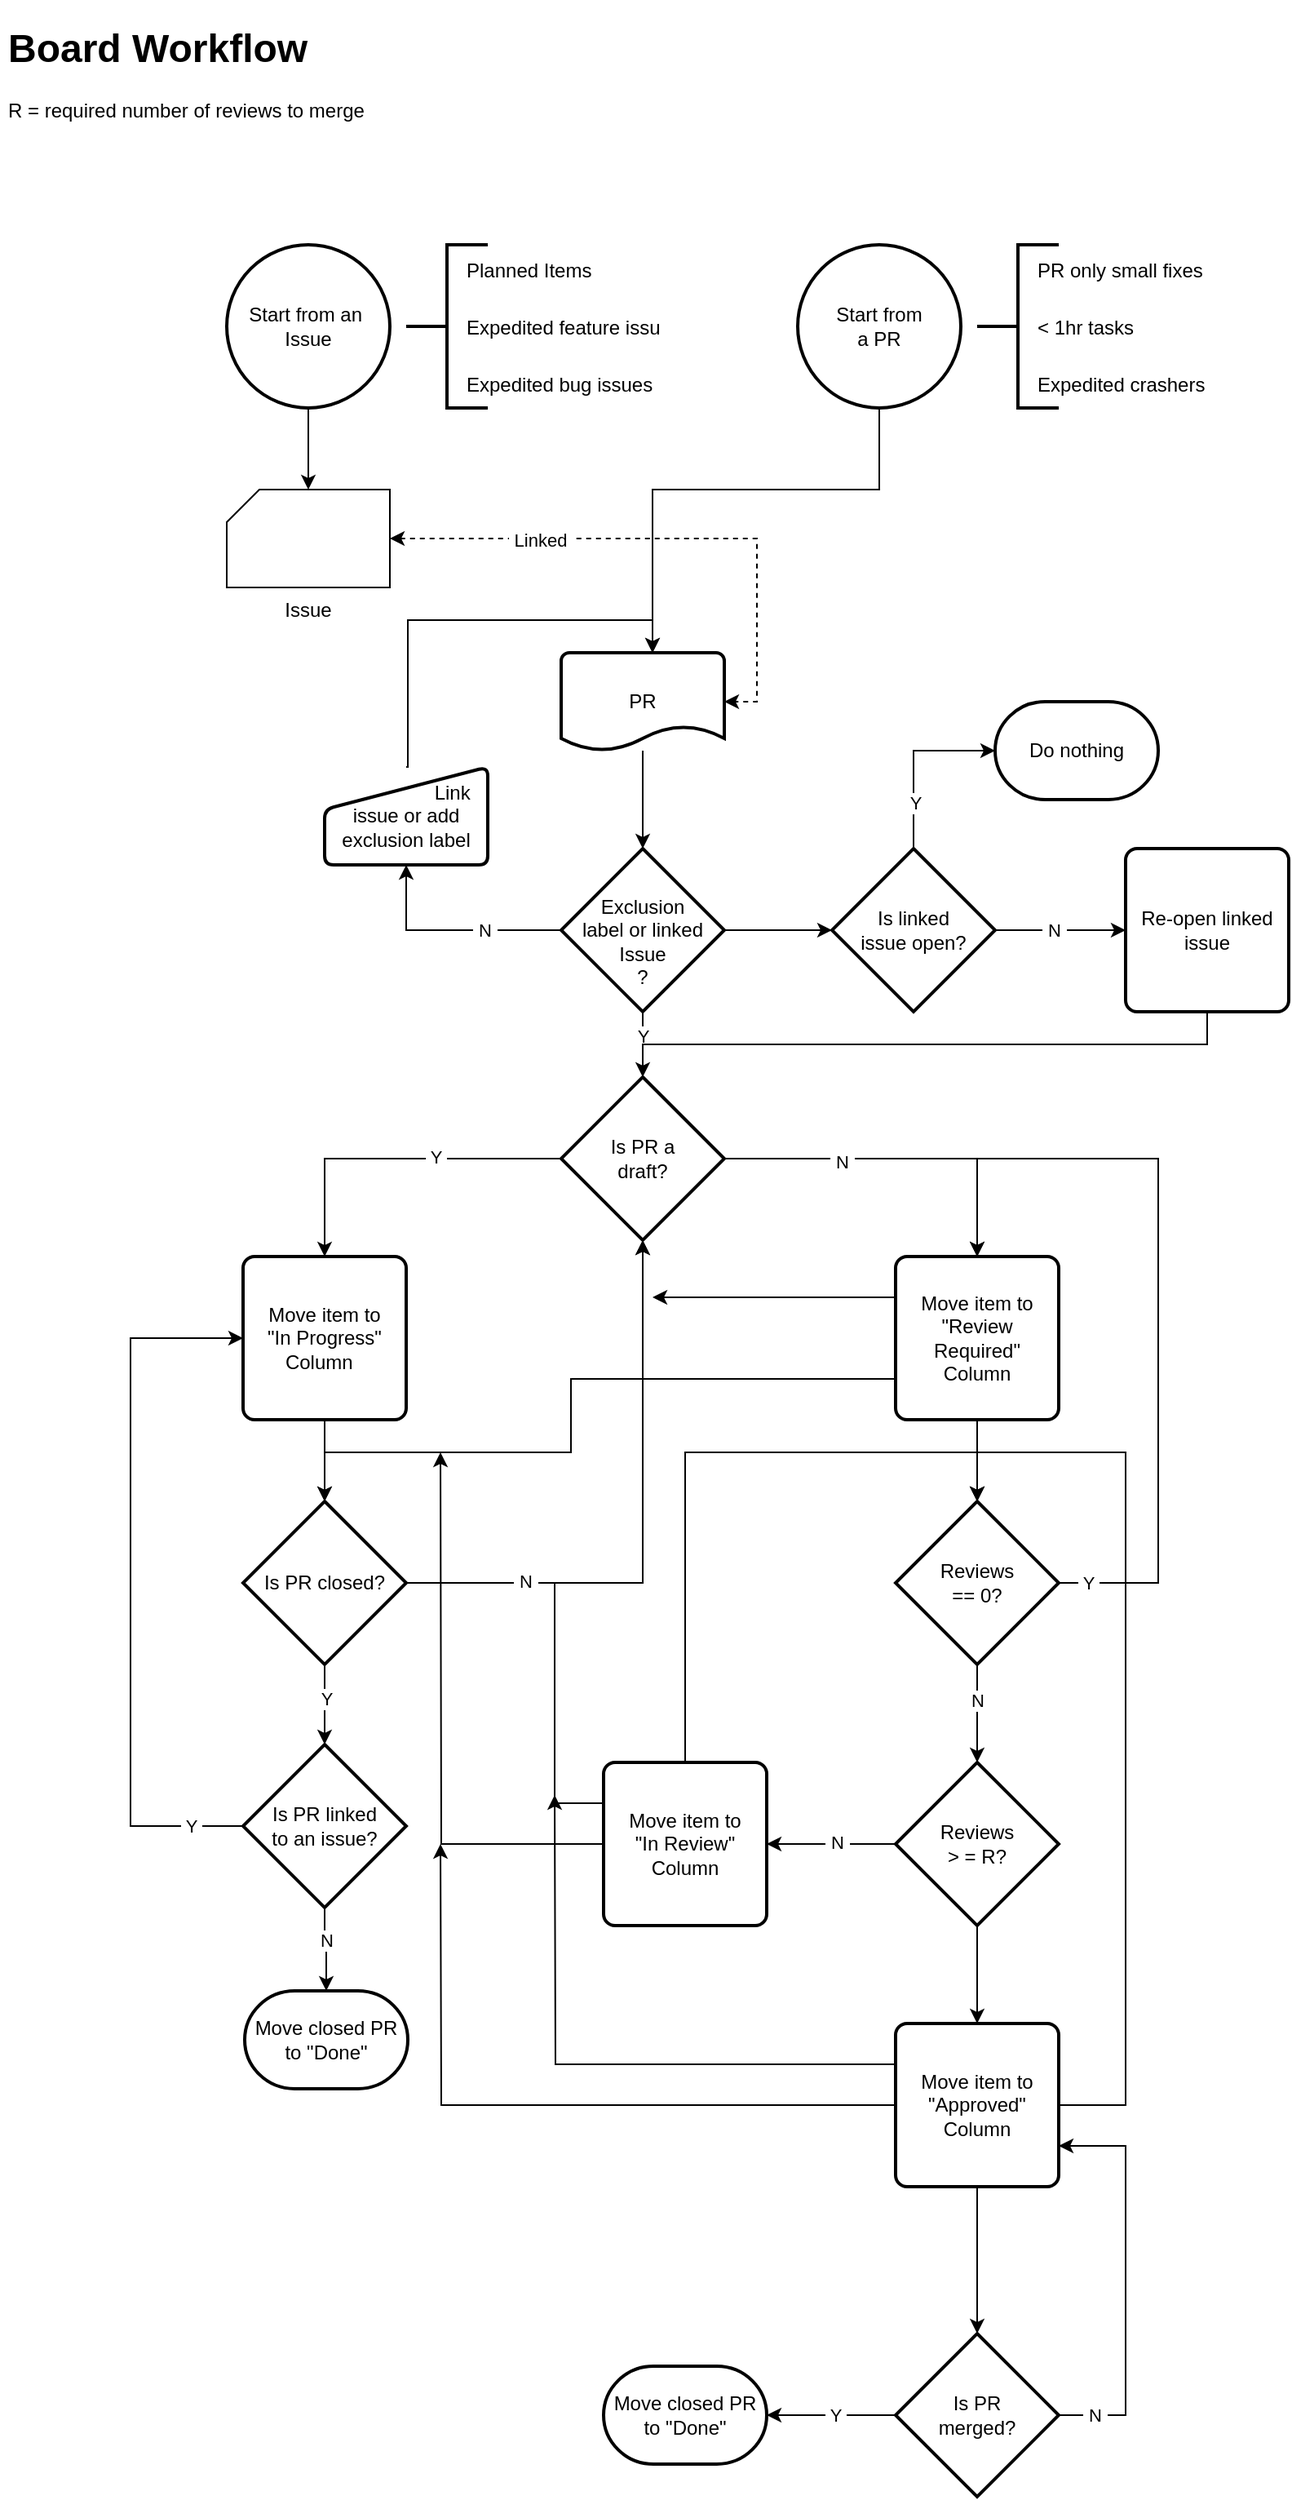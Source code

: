<mxfile version="18.1.1" type="device"><diagram id="ZqQHE2ktCwA6-DW3dVe1" name="Page-1"><mxGraphModel dx="709" dy="412" grid="1" gridSize="10" guides="1" tooltips="1" connect="1" arrows="1" fold="1" page="1" pageScale="1" pageWidth="827" pageHeight="1169" math="0" shadow="0"><root><mxCell id="0"/><mxCell id="1" parent="0"/><mxCell id="MpnIjVebfNLyYd9_pXGE-13" style="edgeStyle=orthogonalEdgeStyle;rounded=0;orthogonalLoop=1;jettySize=auto;html=1;exitX=0.5;exitY=1;exitDx=0;exitDy=0;exitPerimeter=0;entryX=0.5;entryY=0;entryDx=0;entryDy=0;entryPerimeter=0;" edge="1" parent="1" source="MpnIjVebfNLyYd9_pXGE-1" target="MpnIjVebfNLyYd9_pXGE-6"><mxGeometry relative="1" as="geometry"/></mxCell><mxCell id="MpnIjVebfNLyYd9_pXGE-1" value="Start from an&amp;nbsp;&lt;br&gt;Issue" style="strokeWidth=2;html=1;shape=mxgraph.flowchart.start_2;whiteSpace=wrap;" vertex="1" parent="1"><mxGeometry x="159" y="150" width="100" height="100" as="geometry"/></mxCell><mxCell id="MpnIjVebfNLyYd9_pXGE-21" style="edgeStyle=orthogonalEdgeStyle;rounded=0;orthogonalLoop=1;jettySize=auto;html=1;exitX=0.5;exitY=1;exitDx=0;exitDy=0;exitPerimeter=0;startArrow=none;startFill=0;" edge="1" parent="1" source="MpnIjVebfNLyYd9_pXGE-2"><mxGeometry relative="1" as="geometry"><mxPoint x="420" y="400" as="targetPoint"/><Array as="points"><mxPoint x="559" y="300"/><mxPoint x="420" y="300"/></Array></mxGeometry></mxCell><mxCell id="MpnIjVebfNLyYd9_pXGE-2" value="Start from&lt;br&gt;a PR" style="strokeWidth=2;html=1;shape=mxgraph.flowchart.start_2;whiteSpace=wrap;" vertex="1" parent="1"><mxGeometry x="509" y="150" width="100" height="100" as="geometry"/></mxCell><mxCell id="MpnIjVebfNLyYd9_pXGE-3" value="" style="strokeWidth=2;html=1;shape=mxgraph.flowchart.annotation_2;align=left;labelPosition=right;pointerEvents=1;" vertex="1" parent="1"><mxGeometry x="269" y="150" width="50" height="100" as="geometry"/></mxCell><mxCell id="MpnIjVebfNLyYd9_pXGE-4" value="" style="strokeWidth=2;html=1;shape=mxgraph.flowchart.annotation_2;align=left;labelPosition=right;pointerEvents=1;" vertex="1" parent="1"><mxGeometry x="619" y="150" width="50" height="100" as="geometry"/></mxCell><mxCell id="MpnIjVebfNLyYd9_pXGE-5" value="&lt;h1&gt;Board Workflow&lt;/h1&gt;&lt;p&gt;R = required number of reviews to merge&lt;/p&gt;" style="text;html=1;strokeColor=none;fillColor=none;spacing=5;spacingTop=-20;whiteSpace=wrap;overflow=hidden;rounded=0;" vertex="1" parent="1"><mxGeometry x="20" y="10" width="250" height="120" as="geometry"/></mxCell><mxCell id="MpnIjVebfNLyYd9_pXGE-14" style="edgeStyle=orthogonalEdgeStyle;rounded=0;orthogonalLoop=1;jettySize=auto;html=1;exitX=1;exitY=0.5;exitDx=0;exitDy=0;exitPerimeter=0;entryX=1;entryY=0.5;entryDx=0;entryDy=0;entryPerimeter=0;dashed=1;startArrow=classic;startFill=1;" edge="1" parent="1" source="MpnIjVebfNLyYd9_pXGE-6" target="MpnIjVebfNLyYd9_pXGE-7"><mxGeometry relative="1" as="geometry"/></mxCell><mxCell id="MpnIjVebfNLyYd9_pXGE-22" value="&amp;nbsp;Linked&amp;nbsp;" style="edgeLabel;html=1;align=center;verticalAlign=middle;resizable=0;points=[];" vertex="1" connectable="0" parent="MpnIjVebfNLyYd9_pXGE-14"><mxGeometry x="-0.469" y="-1" relative="1" as="geometry"><mxPoint as="offset"/></mxGeometry></mxCell><mxCell id="MpnIjVebfNLyYd9_pXGE-6" value="Issue" style="verticalLabelPosition=bottom;verticalAlign=top;html=1;shape=card;whiteSpace=wrap;size=20;arcSize=12;" vertex="1" parent="1"><mxGeometry x="159" y="300" width="100" height="60" as="geometry"/></mxCell><mxCell id="MpnIjVebfNLyYd9_pXGE-16" style="edgeStyle=orthogonalEdgeStyle;rounded=0;orthogonalLoop=1;jettySize=auto;html=1;startArrow=none;startFill=0;" edge="1" parent="1" source="MpnIjVebfNLyYd9_pXGE-7" target="MpnIjVebfNLyYd9_pXGE-9"><mxGeometry relative="1" as="geometry"/></mxCell><mxCell id="MpnIjVebfNLyYd9_pXGE-7" value="PR" style="strokeWidth=2;html=1;shape=mxgraph.flowchart.document2;whiteSpace=wrap;size=0.25;" vertex="1" parent="1"><mxGeometry x="364" y="400" width="100" height="60" as="geometry"/></mxCell><mxCell id="MpnIjVebfNLyYd9_pXGE-25" style="edgeStyle=orthogonalEdgeStyle;rounded=0;orthogonalLoop=1;jettySize=auto;html=1;exitX=0;exitY=0.5;exitDx=0;exitDy=0;exitPerimeter=0;entryX=0.5;entryY=0;entryDx=0;entryDy=0;startArrow=none;startFill=0;" edge="1" parent="1" source="MpnIjVebfNLyYd9_pXGE-8" target="MpnIjVebfNLyYd9_pXGE-24"><mxGeometry relative="1" as="geometry"/></mxCell><mxCell id="MpnIjVebfNLyYd9_pXGE-28" value="&amp;nbsp;Y&amp;nbsp;" style="edgeLabel;html=1;align=center;verticalAlign=middle;resizable=0;points=[];" vertex="1" connectable="0" parent="MpnIjVebfNLyYd9_pXGE-25"><mxGeometry x="-0.242" y="-1" relative="1" as="geometry"><mxPoint as="offset"/></mxGeometry></mxCell><mxCell id="MpnIjVebfNLyYd9_pXGE-27" style="edgeStyle=orthogonalEdgeStyle;rounded=0;orthogonalLoop=1;jettySize=auto;html=1;exitX=1;exitY=0.5;exitDx=0;exitDy=0;exitPerimeter=0;entryX=0.5;entryY=0;entryDx=0;entryDy=0;startArrow=none;startFill=0;" edge="1" parent="1" source="MpnIjVebfNLyYd9_pXGE-8" target="MpnIjVebfNLyYd9_pXGE-26"><mxGeometry relative="1" as="geometry"/></mxCell><mxCell id="MpnIjVebfNLyYd9_pXGE-29" value="&amp;nbsp;N&amp;nbsp;" style="edgeLabel;html=1;align=center;verticalAlign=middle;resizable=0;points=[];" vertex="1" connectable="0" parent="MpnIjVebfNLyYd9_pXGE-27"><mxGeometry x="-0.328" y="-2" relative="1" as="geometry"><mxPoint as="offset"/></mxGeometry></mxCell><mxCell id="MpnIjVebfNLyYd9_pXGE-8" value="Is PR a&lt;br&gt;draft?" style="strokeWidth=2;html=1;shape=mxgraph.flowchart.decision;whiteSpace=wrap;" vertex="1" parent="1"><mxGeometry x="364" y="660" width="100" height="100" as="geometry"/></mxCell><mxCell id="MpnIjVebfNLyYd9_pXGE-19" style="edgeStyle=orthogonalEdgeStyle;rounded=0;orthogonalLoop=1;jettySize=auto;html=1;exitX=0;exitY=0.5;exitDx=0;exitDy=0;exitPerimeter=0;entryX=0.5;entryY=1;entryDx=0;entryDy=0;startArrow=none;startFill=0;" edge="1" parent="1" source="MpnIjVebfNLyYd9_pXGE-9" target="MpnIjVebfNLyYd9_pXGE-18"><mxGeometry relative="1" as="geometry"/></mxCell><mxCell id="MpnIjVebfNLyYd9_pXGE-61" value="&amp;nbsp;N&amp;nbsp;" style="edgeLabel;html=1;align=center;verticalAlign=middle;resizable=0;points=[];" vertex="1" connectable="0" parent="MpnIjVebfNLyYd9_pXGE-19"><mxGeometry x="-0.299" relative="1" as="geometry"><mxPoint as="offset"/></mxGeometry></mxCell><mxCell id="MpnIjVebfNLyYd9_pXGE-23" style="edgeStyle=orthogonalEdgeStyle;rounded=0;orthogonalLoop=1;jettySize=auto;html=1;exitX=0.5;exitY=1;exitDx=0;exitDy=0;exitPerimeter=0;entryX=0.5;entryY=0;entryDx=0;entryDy=0;entryPerimeter=0;startArrow=none;startFill=0;" edge="1" parent="1" source="MpnIjVebfNLyYd9_pXGE-9" target="MpnIjVebfNLyYd9_pXGE-8"><mxGeometry relative="1" as="geometry"/></mxCell><mxCell id="MpnIjVebfNLyYd9_pXGE-62" value="Y" style="edgeLabel;html=1;align=center;verticalAlign=middle;resizable=0;points=[];" vertex="1" connectable="0" parent="MpnIjVebfNLyYd9_pXGE-23"><mxGeometry x="-0.275" relative="1" as="geometry"><mxPoint as="offset"/></mxGeometry></mxCell><mxCell id="MpnIjVebfNLyYd9_pXGE-66" style="edgeStyle=orthogonalEdgeStyle;rounded=0;orthogonalLoop=1;jettySize=auto;html=1;exitX=1;exitY=0.5;exitDx=0;exitDy=0;exitPerimeter=0;entryX=0;entryY=0.5;entryDx=0;entryDy=0;entryPerimeter=0;startArrow=none;startFill=0;endArrow=classic;endFill=1;" edge="1" parent="1" source="MpnIjVebfNLyYd9_pXGE-9" target="MpnIjVebfNLyYd9_pXGE-65"><mxGeometry relative="1" as="geometry"/></mxCell><mxCell id="MpnIjVebfNLyYd9_pXGE-9" value="&lt;br&gt;Exclusion&lt;br&gt;label or linked Issue&lt;br&gt;?" style="strokeWidth=2;html=1;shape=mxgraph.flowchart.decision;whiteSpace=wrap;" vertex="1" parent="1"><mxGeometry x="364" y="520" width="100" height="100" as="geometry"/></mxCell><mxCell id="MpnIjVebfNLyYd9_pXGE-20" style="edgeStyle=orthogonalEdgeStyle;rounded=0;orthogonalLoop=1;jettySize=auto;html=1;exitX=0.5;exitY=0;exitDx=0;exitDy=0;startArrow=none;startFill=0;" edge="1" parent="1" source="MpnIjVebfNLyYd9_pXGE-18"><mxGeometry relative="1" as="geometry"><mxPoint x="420" y="400" as="targetPoint"/><Array as="points"><mxPoint x="270" y="470"/><mxPoint x="270" y="380"/><mxPoint x="420" y="380"/><mxPoint x="420" y="400"/></Array></mxGeometry></mxCell><mxCell id="MpnIjVebfNLyYd9_pXGE-18" value="&amp;nbsp; &amp;nbsp; &amp;nbsp; &amp;nbsp; &amp;nbsp; &amp;nbsp; &amp;nbsp; &amp;nbsp; &amp;nbsp;Link &lt;br&gt;issue or add&lt;br&gt;exclusion label" style="html=1;strokeWidth=2;shape=manualInput;whiteSpace=wrap;rounded=1;size=26;arcSize=11;" vertex="1" parent="1"><mxGeometry x="219" y="470" width="100" height="60" as="geometry"/></mxCell><mxCell id="MpnIjVebfNLyYd9_pXGE-32" style="edgeStyle=orthogonalEdgeStyle;rounded=0;orthogonalLoop=1;jettySize=auto;html=1;exitX=0.5;exitY=1;exitDx=0;exitDy=0;entryX=0.5;entryY=0;entryDx=0;entryDy=0;entryPerimeter=0;startArrow=none;startFill=0;" edge="1" parent="1" source="MpnIjVebfNLyYd9_pXGE-24" target="MpnIjVebfNLyYd9_pXGE-30"><mxGeometry relative="1" as="geometry"/></mxCell><mxCell id="MpnIjVebfNLyYd9_pXGE-24" value="Move item to &lt;br&gt;&quot;In Progress&quot;&lt;br&gt;Column&amp;nbsp;&amp;nbsp;" style="rounded=1;whiteSpace=wrap;html=1;absoluteArcSize=1;arcSize=14;strokeWidth=2;" vertex="1" parent="1"><mxGeometry x="169" y="770" width="100" height="100" as="geometry"/></mxCell><mxCell id="MpnIjVebfNLyYd9_pXGE-50" style="edgeStyle=orthogonalEdgeStyle;rounded=0;orthogonalLoop=1;jettySize=auto;html=1;exitX=0.5;exitY=1;exitDx=0;exitDy=0;startArrow=none;startFill=0;" edge="1" parent="1" source="MpnIjVebfNLyYd9_pXGE-26"><mxGeometry relative="1" as="geometry"><mxPoint x="619" y="920" as="targetPoint"/></mxGeometry></mxCell><mxCell id="MpnIjVebfNLyYd9_pXGE-55" style="edgeStyle=orthogonalEdgeStyle;rounded=0;orthogonalLoop=1;jettySize=auto;html=1;exitX=0;exitY=0.75;exitDx=0;exitDy=0;entryX=0.5;entryY=0;entryDx=0;entryDy=0;entryPerimeter=0;startArrow=none;startFill=0;" edge="1" parent="1" source="MpnIjVebfNLyYd9_pXGE-26" target="MpnIjVebfNLyYd9_pXGE-30"><mxGeometry relative="1" as="geometry"><Array as="points"><mxPoint x="370" y="845"/><mxPoint x="370" y="890"/><mxPoint x="219" y="890"/></Array></mxGeometry></mxCell><mxCell id="MpnIjVebfNLyYd9_pXGE-80" style="edgeStyle=orthogonalEdgeStyle;rounded=0;orthogonalLoop=1;jettySize=auto;html=1;exitX=0;exitY=0.25;exitDx=0;exitDy=0;startArrow=none;startFill=0;endArrow=classic;endFill=1;" edge="1" parent="1" source="MpnIjVebfNLyYd9_pXGE-26"><mxGeometry relative="1" as="geometry"><mxPoint x="420" y="795" as="targetPoint"/></mxGeometry></mxCell><mxCell id="MpnIjVebfNLyYd9_pXGE-26" value="&lt;span style=&quot;&quot;&gt;Move item to&lt;/span&gt;&lt;br style=&quot;&quot;&gt;&lt;span style=&quot;&quot;&gt;&quot;Review Required&quot;&lt;/span&gt;&lt;br style=&quot;&quot;&gt;&lt;span style=&quot;&quot;&gt;Column&lt;/span&gt;" style="rounded=1;whiteSpace=wrap;html=1;absoluteArcSize=1;arcSize=14;strokeWidth=2;" vertex="1" parent="1"><mxGeometry x="569" y="770" width="100" height="100" as="geometry"/></mxCell><mxCell id="MpnIjVebfNLyYd9_pXGE-31" style="edgeStyle=orthogonalEdgeStyle;rounded=0;orthogonalLoop=1;jettySize=auto;html=1;exitX=1;exitY=0.5;exitDx=0;exitDy=0;exitPerimeter=0;entryX=0.5;entryY=1;entryDx=0;entryDy=0;entryPerimeter=0;startArrow=none;startFill=0;" edge="1" parent="1" source="MpnIjVebfNLyYd9_pXGE-30" target="MpnIjVebfNLyYd9_pXGE-8"><mxGeometry relative="1" as="geometry"/></mxCell><mxCell id="MpnIjVebfNLyYd9_pXGE-33" value="&amp;nbsp;N&amp;nbsp;" style="edgeLabel;html=1;align=center;verticalAlign=middle;resizable=0;points=[];" vertex="1" connectable="0" parent="MpnIjVebfNLyYd9_pXGE-31"><mxGeometry x="-0.592" y="1" relative="1" as="geometry"><mxPoint as="offset"/></mxGeometry></mxCell><mxCell id="MpnIjVebfNLyYd9_pXGE-37" style="edgeStyle=orthogonalEdgeStyle;rounded=0;orthogonalLoop=1;jettySize=auto;html=1;exitX=0.5;exitY=1;exitDx=0;exitDy=0;exitPerimeter=0;entryX=0.5;entryY=0;entryDx=0;entryDy=0;entryPerimeter=0;startArrow=none;startFill=0;" edge="1" parent="1" source="MpnIjVebfNLyYd9_pXGE-30" target="MpnIjVebfNLyYd9_pXGE-34"><mxGeometry relative="1" as="geometry"/></mxCell><mxCell id="MpnIjVebfNLyYd9_pXGE-41" value="Y" style="edgeLabel;html=1;align=center;verticalAlign=middle;resizable=0;points=[];" vertex="1" connectable="0" parent="MpnIjVebfNLyYd9_pXGE-37"><mxGeometry x="-0.168" y="1" relative="1" as="geometry"><mxPoint as="offset"/></mxGeometry></mxCell><mxCell id="MpnIjVebfNLyYd9_pXGE-30" value="Is PR closed?" style="strokeWidth=2;html=1;shape=mxgraph.flowchart.decision;whiteSpace=wrap;" vertex="1" parent="1"><mxGeometry x="169" y="920" width="100" height="100" as="geometry"/></mxCell><mxCell id="MpnIjVebfNLyYd9_pXGE-36" style="edgeStyle=orthogonalEdgeStyle;rounded=0;orthogonalLoop=1;jettySize=auto;html=1;exitX=0.5;exitY=1;exitDx=0;exitDy=0;exitPerimeter=0;entryX=0.5;entryY=0;entryDx=0;entryDy=0;entryPerimeter=0;startArrow=none;startFill=0;" edge="1" parent="1" source="MpnIjVebfNLyYd9_pXGE-34" target="MpnIjVebfNLyYd9_pXGE-35"><mxGeometry relative="1" as="geometry"/></mxCell><mxCell id="MpnIjVebfNLyYd9_pXGE-39" value="N" style="edgeLabel;html=1;align=center;verticalAlign=middle;resizable=0;points=[];" vertex="1" connectable="0" parent="MpnIjVebfNLyYd9_pXGE-36"><mxGeometry x="-0.226" y="1" relative="1" as="geometry"><mxPoint as="offset"/></mxGeometry></mxCell><mxCell id="MpnIjVebfNLyYd9_pXGE-38" style="edgeStyle=orthogonalEdgeStyle;rounded=0;orthogonalLoop=1;jettySize=auto;html=1;exitX=0;exitY=0.5;exitDx=0;exitDy=0;exitPerimeter=0;entryX=0;entryY=0.5;entryDx=0;entryDy=0;startArrow=none;startFill=0;" edge="1" parent="1" source="MpnIjVebfNLyYd9_pXGE-34" target="MpnIjVebfNLyYd9_pXGE-24"><mxGeometry relative="1" as="geometry"><Array as="points"><mxPoint x="100" y="1119"/><mxPoint x="100" y="820"/></Array></mxGeometry></mxCell><mxCell id="MpnIjVebfNLyYd9_pXGE-40" value="&amp;nbsp;Y&amp;nbsp;" style="edgeLabel;html=1;align=center;verticalAlign=middle;resizable=0;points=[];" vertex="1" connectable="0" parent="MpnIjVebfNLyYd9_pXGE-38"><mxGeometry x="-0.851" relative="1" as="geometry"><mxPoint as="offset"/></mxGeometry></mxCell><mxCell id="MpnIjVebfNLyYd9_pXGE-34" value="Is PR linked&lt;br&gt;to an issue?" style="strokeWidth=2;html=1;shape=mxgraph.flowchart.decision;whiteSpace=wrap;" vertex="1" parent="1"><mxGeometry x="169" y="1069" width="100" height="100" as="geometry"/></mxCell><mxCell id="MpnIjVebfNLyYd9_pXGE-35" value="Move closed PR to &quot;Done&quot;" style="strokeWidth=2;html=1;shape=mxgraph.flowchart.terminator;whiteSpace=wrap;" vertex="1" parent="1"><mxGeometry x="170" y="1220" width="100" height="60" as="geometry"/></mxCell><mxCell id="MpnIjVebfNLyYd9_pXGE-48" style="edgeStyle=orthogonalEdgeStyle;rounded=0;orthogonalLoop=1;jettySize=auto;html=1;exitX=0;exitY=0.5;exitDx=0;exitDy=0;exitPerimeter=0;entryX=1;entryY=0.5;entryDx=0;entryDy=0;startArrow=none;startFill=0;" edge="1" parent="1" source="MpnIjVebfNLyYd9_pXGE-43" target="MpnIjVebfNLyYd9_pXGE-47"><mxGeometry relative="1" as="geometry"/></mxCell><mxCell id="MpnIjVebfNLyYd9_pXGE-54" value="&amp;nbsp;N&amp;nbsp;" style="edgeLabel;html=1;align=center;verticalAlign=middle;resizable=0;points=[];" vertex="1" connectable="0" parent="MpnIjVebfNLyYd9_pXGE-48"><mxGeometry x="-0.075" y="-1" relative="1" as="geometry"><mxPoint as="offset"/></mxGeometry></mxCell><mxCell id="MpnIjVebfNLyYd9_pXGE-73" style="edgeStyle=orthogonalEdgeStyle;rounded=0;orthogonalLoop=1;jettySize=auto;html=1;exitX=0.5;exitY=1;exitDx=0;exitDy=0;exitPerimeter=0;entryX=0.5;entryY=0;entryDx=0;entryDy=0;startArrow=none;startFill=0;endArrow=classic;endFill=1;" edge="1" parent="1" source="MpnIjVebfNLyYd9_pXGE-43" target="MpnIjVebfNLyYd9_pXGE-60"><mxGeometry relative="1" as="geometry"/></mxCell><mxCell id="MpnIjVebfNLyYd9_pXGE-43" value="Reviews &lt;br&gt;&amp;gt; = R?" style="strokeWidth=2;html=1;shape=mxgraph.flowchart.decision;whiteSpace=wrap;" vertex="1" parent="1"><mxGeometry x="569" y="1080" width="100" height="100" as="geometry"/></mxCell><mxCell id="MpnIjVebfNLyYd9_pXGE-46" style="edgeStyle=orthogonalEdgeStyle;rounded=0;orthogonalLoop=1;jettySize=auto;html=1;exitX=0.5;exitY=1;exitDx=0;exitDy=0;exitPerimeter=0;entryX=0.5;entryY=0;entryDx=0;entryDy=0;entryPerimeter=0;startArrow=none;startFill=0;" edge="1" parent="1" source="MpnIjVebfNLyYd9_pXGE-44" target="MpnIjVebfNLyYd9_pXGE-43"><mxGeometry relative="1" as="geometry"/></mxCell><mxCell id="MpnIjVebfNLyYd9_pXGE-53" value="N" style="edgeLabel;html=1;align=center;verticalAlign=middle;resizable=0;points=[];" vertex="1" connectable="0" parent="MpnIjVebfNLyYd9_pXGE-46"><mxGeometry x="-0.262" relative="1" as="geometry"><mxPoint as="offset"/></mxGeometry></mxCell><mxCell id="MpnIjVebfNLyYd9_pXGE-51" style="edgeStyle=orthogonalEdgeStyle;rounded=0;orthogonalLoop=1;jettySize=auto;html=1;exitX=1;exitY=0.5;exitDx=0;exitDy=0;exitPerimeter=0;entryX=0.5;entryY=0;entryDx=0;entryDy=0;startArrow=none;startFill=0;" edge="1" parent="1" source="MpnIjVebfNLyYd9_pXGE-44" target="MpnIjVebfNLyYd9_pXGE-26"><mxGeometry relative="1" as="geometry"><Array as="points"><mxPoint x="730" y="970"/><mxPoint x="730" y="710"/><mxPoint x="619" y="710"/></Array></mxGeometry></mxCell><mxCell id="MpnIjVebfNLyYd9_pXGE-52" value="&amp;nbsp;Y&amp;nbsp;" style="edgeLabel;html=1;align=center;verticalAlign=middle;resizable=0;points=[];" vertex="1" connectable="0" parent="MpnIjVebfNLyYd9_pXGE-51"><mxGeometry x="-0.928" relative="1" as="geometry"><mxPoint as="offset"/></mxGeometry></mxCell><mxCell id="MpnIjVebfNLyYd9_pXGE-44" value="Reviews &lt;br&gt;== 0?" style="strokeWidth=2;html=1;shape=mxgraph.flowchart.decision;whiteSpace=wrap;" vertex="1" parent="1"><mxGeometry x="569" y="920" width="100" height="100" as="geometry"/></mxCell><mxCell id="MpnIjVebfNLyYd9_pXGE-49" style="edgeStyle=orthogonalEdgeStyle;rounded=0;orthogonalLoop=1;jettySize=auto;html=1;exitX=0.5;exitY=0;exitDx=0;exitDy=0;entryX=0.5;entryY=0;entryDx=0;entryDy=0;entryPerimeter=0;startArrow=none;startFill=0;" edge="1" parent="1" source="MpnIjVebfNLyYd9_pXGE-47" target="MpnIjVebfNLyYd9_pXGE-44"><mxGeometry relative="1" as="geometry"><Array as="points"><mxPoint x="440" y="890"/><mxPoint x="619" y="890"/></Array></mxGeometry></mxCell><mxCell id="MpnIjVebfNLyYd9_pXGE-57" style="edgeStyle=orthogonalEdgeStyle;rounded=0;orthogonalLoop=1;jettySize=auto;html=1;exitX=0;exitY=0.25;exitDx=0;exitDy=0;entryX=0.5;entryY=1;entryDx=0;entryDy=0;entryPerimeter=0;startArrow=none;startFill=0;" edge="1" parent="1" source="MpnIjVebfNLyYd9_pXGE-47" target="MpnIjVebfNLyYd9_pXGE-8"><mxGeometry relative="1" as="geometry"><Array as="points"><mxPoint x="360" y="1105"/><mxPoint x="360" y="970"/><mxPoint x="414" y="970"/></Array></mxGeometry></mxCell><mxCell id="MpnIjVebfNLyYd9_pXGE-59" style="edgeStyle=orthogonalEdgeStyle;rounded=0;orthogonalLoop=1;jettySize=auto;html=1;exitX=0;exitY=0.5;exitDx=0;exitDy=0;startArrow=none;startFill=0;endArrow=classic;endFill=1;" edge="1" parent="1" source="MpnIjVebfNLyYd9_pXGE-47"><mxGeometry relative="1" as="geometry"><mxPoint x="290" y="890" as="targetPoint"/></mxGeometry></mxCell><mxCell id="MpnIjVebfNLyYd9_pXGE-47" value="&lt;span style=&quot;&quot;&gt;Move item to&lt;/span&gt;&lt;br style=&quot;&quot;&gt;&lt;span style=&quot;&quot;&gt;&quot;In Review&quot;&lt;/span&gt;&lt;br style=&quot;&quot;&gt;&lt;span style=&quot;&quot;&gt;Column&lt;/span&gt;" style="rounded=1;whiteSpace=wrap;html=1;absoluteArcSize=1;arcSize=14;strokeWidth=2;" vertex="1" parent="1"><mxGeometry x="390" y="1080" width="100" height="100" as="geometry"/></mxCell><mxCell id="MpnIjVebfNLyYd9_pXGE-76" style="edgeStyle=orthogonalEdgeStyle;rounded=0;orthogonalLoop=1;jettySize=auto;html=1;exitX=1;exitY=0.5;exitDx=0;exitDy=0;entryX=0.5;entryY=0;entryDx=0;entryDy=0;entryPerimeter=0;startArrow=none;startFill=0;endArrow=classic;endFill=1;" edge="1" parent="1" source="MpnIjVebfNLyYd9_pXGE-60" target="MpnIjVebfNLyYd9_pXGE-44"><mxGeometry relative="1" as="geometry"><Array as="points"><mxPoint x="710" y="1290"/><mxPoint x="710" y="890"/><mxPoint x="619" y="890"/></Array></mxGeometry></mxCell><mxCell id="MpnIjVebfNLyYd9_pXGE-77" style="edgeStyle=orthogonalEdgeStyle;rounded=0;orthogonalLoop=1;jettySize=auto;html=1;exitX=0;exitY=0.25;exitDx=0;exitDy=0;startArrow=none;startFill=0;endArrow=classic;endFill=1;" edge="1" parent="1" source="MpnIjVebfNLyYd9_pXGE-60"><mxGeometry relative="1" as="geometry"><mxPoint x="360" y="1100" as="targetPoint"/></mxGeometry></mxCell><mxCell id="MpnIjVebfNLyYd9_pXGE-78" style="edgeStyle=orthogonalEdgeStyle;rounded=0;orthogonalLoop=1;jettySize=auto;html=1;exitX=0;exitY=0.5;exitDx=0;exitDy=0;startArrow=none;startFill=0;endArrow=classic;endFill=1;" edge="1" parent="1" source="MpnIjVebfNLyYd9_pXGE-60"><mxGeometry relative="1" as="geometry"><mxPoint x="290" y="1130" as="targetPoint"/></mxGeometry></mxCell><mxCell id="MpnIjVebfNLyYd9_pXGE-82" style="edgeStyle=orthogonalEdgeStyle;rounded=0;orthogonalLoop=1;jettySize=auto;html=1;exitX=0.5;exitY=1;exitDx=0;exitDy=0;entryX=0.5;entryY=0;entryDx=0;entryDy=0;entryPerimeter=0;startArrow=none;startFill=0;endArrow=classic;endFill=1;" edge="1" parent="1" source="MpnIjVebfNLyYd9_pXGE-60" target="MpnIjVebfNLyYd9_pXGE-81"><mxGeometry relative="1" as="geometry"/></mxCell><mxCell id="MpnIjVebfNLyYd9_pXGE-60" value="&lt;span style=&quot;&quot;&gt;Move item to&lt;/span&gt;&lt;br style=&quot;&quot;&gt;&lt;span style=&quot;&quot;&gt;&quot;Approved&quot;&lt;/span&gt;&lt;br style=&quot;&quot;&gt;&lt;span style=&quot;&quot;&gt;Column&lt;/span&gt;" style="rounded=1;whiteSpace=wrap;html=1;absoluteArcSize=1;arcSize=14;strokeWidth=2;" vertex="1" parent="1"><mxGeometry x="569" y="1240" width="100" height="100" as="geometry"/></mxCell><mxCell id="MpnIjVebfNLyYd9_pXGE-68" style="edgeStyle=orthogonalEdgeStyle;rounded=0;orthogonalLoop=1;jettySize=auto;html=1;exitX=0.5;exitY=1;exitDx=0;exitDy=0;entryX=0.5;entryY=0;entryDx=0;entryDy=0;entryPerimeter=0;startArrow=none;startFill=0;endArrow=none;endFill=0;" edge="1" parent="1" source="MpnIjVebfNLyYd9_pXGE-64" target="MpnIjVebfNLyYd9_pXGE-8"><mxGeometry relative="1" as="geometry"><Array as="points"><mxPoint x="760" y="640"/><mxPoint x="414" y="640"/></Array></mxGeometry></mxCell><mxCell id="MpnIjVebfNLyYd9_pXGE-64" value="Re-open linked issue" style="rounded=1;whiteSpace=wrap;html=1;absoluteArcSize=1;arcSize=14;strokeWidth=2;" vertex="1" parent="1"><mxGeometry x="710" y="520" width="100" height="100" as="geometry"/></mxCell><mxCell id="MpnIjVebfNLyYd9_pXGE-67" style="edgeStyle=orthogonalEdgeStyle;rounded=0;orthogonalLoop=1;jettySize=auto;html=1;exitX=1;exitY=0.5;exitDx=0;exitDy=0;exitPerimeter=0;entryX=0;entryY=0.5;entryDx=0;entryDy=0;startArrow=none;startFill=0;endArrow=classic;endFill=1;" edge="1" parent="1" source="MpnIjVebfNLyYd9_pXGE-65" target="MpnIjVebfNLyYd9_pXGE-64"><mxGeometry relative="1" as="geometry"/></mxCell><mxCell id="MpnIjVebfNLyYd9_pXGE-72" value="&amp;nbsp;N&amp;nbsp;" style="edgeLabel;html=1;align=center;verticalAlign=middle;resizable=0;points=[];" vertex="1" connectable="0" parent="MpnIjVebfNLyYd9_pXGE-67"><mxGeometry x="-0.086" relative="1" as="geometry"><mxPoint x="-1" as="offset"/></mxGeometry></mxCell><mxCell id="MpnIjVebfNLyYd9_pXGE-70" style="edgeStyle=orthogonalEdgeStyle;rounded=0;orthogonalLoop=1;jettySize=auto;html=1;exitX=0.5;exitY=0;exitDx=0;exitDy=0;exitPerimeter=0;entryX=0;entryY=0.5;entryDx=0;entryDy=0;entryPerimeter=0;startArrow=none;startFill=0;endArrow=classic;endFill=1;" edge="1" parent="1" source="MpnIjVebfNLyYd9_pXGE-65" target="MpnIjVebfNLyYd9_pXGE-69"><mxGeometry relative="1" as="geometry"/></mxCell><mxCell id="MpnIjVebfNLyYd9_pXGE-71" value="Y" style="edgeLabel;html=1;align=center;verticalAlign=middle;resizable=0;points=[];" vertex="1" connectable="0" parent="MpnIjVebfNLyYd9_pXGE-70"><mxGeometry x="-0.486" y="-1" relative="1" as="geometry"><mxPoint as="offset"/></mxGeometry></mxCell><mxCell id="MpnIjVebfNLyYd9_pXGE-65" value="Is linked &lt;br&gt;issue open?" style="strokeWidth=2;html=1;shape=mxgraph.flowchart.decision;whiteSpace=wrap;" vertex="1" parent="1"><mxGeometry x="530" y="520" width="100" height="100" as="geometry"/></mxCell><mxCell id="MpnIjVebfNLyYd9_pXGE-69" value="Do nothing" style="strokeWidth=2;html=1;shape=mxgraph.flowchart.terminator;whiteSpace=wrap;" vertex="1" parent="1"><mxGeometry x="630" y="430" width="100" height="60" as="geometry"/></mxCell><mxCell id="MpnIjVebfNLyYd9_pXGE-84" style="edgeStyle=orthogonalEdgeStyle;rounded=0;orthogonalLoop=1;jettySize=auto;html=1;exitX=1;exitY=0.5;exitDx=0;exitDy=0;exitPerimeter=0;entryX=1;entryY=0.75;entryDx=0;entryDy=0;startArrow=none;startFill=0;endArrow=classic;endFill=1;" edge="1" parent="1" source="MpnIjVebfNLyYd9_pXGE-81" target="MpnIjVebfNLyYd9_pXGE-60"><mxGeometry relative="1" as="geometry"><Array as="points"><mxPoint x="710" y="1480"/><mxPoint x="710" y="1315"/></Array></mxGeometry></mxCell><mxCell id="MpnIjVebfNLyYd9_pXGE-86" value="&amp;nbsp;N&amp;nbsp;" style="edgeLabel;html=1;align=center;verticalAlign=middle;resizable=0;points=[];" vertex="1" connectable="0" parent="MpnIjVebfNLyYd9_pXGE-84"><mxGeometry x="-0.824" relative="1" as="geometry"><mxPoint as="offset"/></mxGeometry></mxCell><mxCell id="MpnIjVebfNLyYd9_pXGE-85" style="edgeStyle=orthogonalEdgeStyle;rounded=0;orthogonalLoop=1;jettySize=auto;html=1;exitX=0;exitY=0.5;exitDx=0;exitDy=0;exitPerimeter=0;entryX=1;entryY=0.5;entryDx=0;entryDy=0;entryPerimeter=0;startArrow=none;startFill=0;endArrow=classic;endFill=1;" edge="1" parent="1" source="MpnIjVebfNLyYd9_pXGE-81" target="MpnIjVebfNLyYd9_pXGE-83"><mxGeometry relative="1" as="geometry"/></mxCell><mxCell id="MpnIjVebfNLyYd9_pXGE-87" value="&amp;nbsp;Y&amp;nbsp;" style="edgeLabel;html=1;align=center;verticalAlign=middle;resizable=0;points=[];" vertex="1" connectable="0" parent="MpnIjVebfNLyYd9_pXGE-85"><mxGeometry x="-0.063" relative="1" as="geometry"><mxPoint as="offset"/></mxGeometry></mxCell><mxCell id="MpnIjVebfNLyYd9_pXGE-81" value="Is PR &lt;br&gt;merged?" style="strokeWidth=2;html=1;shape=mxgraph.flowchart.decision;whiteSpace=wrap;" vertex="1" parent="1"><mxGeometry x="569" y="1430" width="100" height="100" as="geometry"/></mxCell><mxCell id="MpnIjVebfNLyYd9_pXGE-83" value="Move closed PR to &quot;Done&quot;" style="strokeWidth=2;html=1;shape=mxgraph.flowchart.terminator;whiteSpace=wrap;" vertex="1" parent="1"><mxGeometry x="390" y="1450" width="100" height="60" as="geometry"/></mxCell><mxCell id="MpnIjVebfNLyYd9_pXGE-88" value="Planned Items" style="text;strokeColor=none;fillColor=none;align=left;verticalAlign=middle;spacingLeft=4;spacingRight=4;overflow=hidden;points=[[0,0.5],[1,0.5]];portConstraint=eastwest;rotatable=0;" vertex="1" parent="1"><mxGeometry x="300" y="150" width="120" height="30" as="geometry"/></mxCell><mxCell id="MpnIjVebfNLyYd9_pXGE-89" value="Expedited feature issues" style="text;strokeColor=none;fillColor=none;align=left;verticalAlign=middle;spacingLeft=4;spacingRight=4;overflow=hidden;points=[[0,0.5],[1,0.5]];portConstraint=eastwest;rotatable=0;" vertex="1" parent="1"><mxGeometry x="300" y="185" width="130" height="30" as="geometry"/></mxCell><mxCell id="MpnIjVebfNLyYd9_pXGE-90" value="Expedited bug issues" style="text;strokeColor=none;fillColor=none;align=left;verticalAlign=middle;spacingLeft=4;spacingRight=4;overflow=hidden;points=[[0,0.5],[1,0.5]];portConstraint=eastwest;rotatable=0;" vertex="1" parent="1"><mxGeometry x="300" y="220" width="130" height="30" as="geometry"/></mxCell><mxCell id="MpnIjVebfNLyYd9_pXGE-91" value="PR only small fixes" style="text;strokeColor=none;fillColor=none;align=left;verticalAlign=middle;spacingLeft=4;spacingRight=4;overflow=hidden;points=[[0,0.5],[1,0.5]];portConstraint=eastwest;rotatable=0;" vertex="1" parent="1"><mxGeometry x="650" y="150" width="120" height="30" as="geometry"/></mxCell><mxCell id="MpnIjVebfNLyYd9_pXGE-92" value="&lt; 1hr tasks" style="text;strokeColor=none;fillColor=none;align=left;verticalAlign=middle;spacingLeft=4;spacingRight=4;overflow=hidden;points=[[0,0.5],[1,0.5]];portConstraint=eastwest;rotatable=0;" vertex="1" parent="1"><mxGeometry x="650" y="185" width="130" height="30" as="geometry"/></mxCell><mxCell id="MpnIjVebfNLyYd9_pXGE-93" value="Expedited crashers" style="text;strokeColor=none;fillColor=none;align=left;verticalAlign=middle;spacingLeft=4;spacingRight=4;overflow=hidden;points=[[0,0.5],[1,0.5]];portConstraint=eastwest;rotatable=0;" vertex="1" parent="1"><mxGeometry x="650" y="220" width="130" height="30" as="geometry"/></mxCell></root></mxGraphModel></diagram></mxfile>